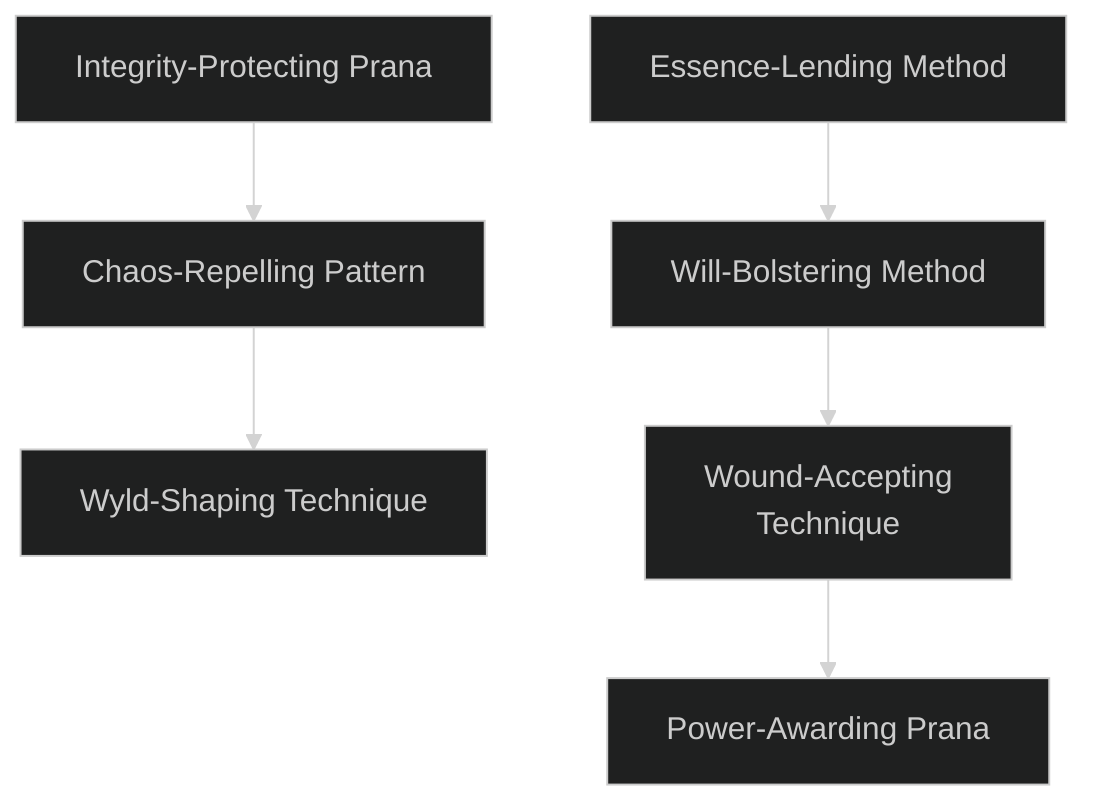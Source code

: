 ---
config:
  theme: dark
---

flowchart TD

    integrity_protecting_prana[Integrity-Protecting Prana]
    click integrity_protecting_prana callback "
        Integrity-Protecting Prana<br>
        <br>
        Cost: 5 motes, 1 Willpower<br>
        Duration: One day<br>
        Type: Simple<br>
        Minimum Lore: 1<br>
        Minimum Essence: 1<br>
        Prerequisite Charms: None<br>
        <br>
        Exposure to Wyld energies can cause hallucinations,
        psychological dependency, insanity and even terrible mutations.
        Through the use of this Charm, the character makes her
        person proof against the influence of Wyld energies. While
        the Charm is in effect, her mind and body cannot be warped
        or twisted by the power of the Wyld. Note that, while the
        character's shape and sanity are protected, her body can still
        be torn asunder by Wyld-spawned phenomenon; the whirling
        walls of fire and thunder and the 100-headed snake
        monsters with burning chalcedony eyes are quite real.<br>
        Similarly, her possessions are vulnerable, though the
        protective effect of the Charm does seem to spill over to them
        slightly. A character's sword will turn into a snake that hisses
        and slithers off rather than an asp that bites her hand, and her
        armor will suddenly become gossamer spiderwebs rather than
        sheets of rotting gristle full of carnivorous maggots.
        "

    integrity_protecting_prana --> chaos_repelling_pattern[Chaos-Repelling Pattern]
    click chaos_repelling_pattern callback "
        Chaos-Repelling Pattern<br>
        <br>
        Cost: 10 motes, 1 Willpower<br>
        Duration: One hour<br>
        Type: Simple<br>
        Minimum Lore: 3<br>
        Minimum Essence: 2<br>
        Prerequisite Charms: Integrity-Protecting Prana<br>
        <br>
        Through the use of this Charm, the character protects
        his possessions from the warping influence of the Wyld.
        While the Charm lasts, the character and his goods (an
        amount which can equal a fully laden horse if the character
        is mounted) can sojourn in even the most fluid areas of the
        Wyld without worry that they will suddenly become something
        other than what they currently are.<br>
        Note again that Wyld-spawned phenomenon are not
        warded against, though the Charm makes certain sorts of
        mishaps (falling into the sky, having the ground suddenly
        open up to become a pit of mechanical alligators) quite
        unlikely. The character may be blasted asunder or eaten
        and digested, but up and down will continue to mean the
        same thing, and his feet will tend to always land on a stable,
        solid object of some sort. Any character trying to lead a
        horse into a deep Wyld area had better have the Spirit-Steadying
        Assurances Charm or something similar.
        "

    chaos_repelling_pattern --> wyld_shaping_technique[Wyld-Shaping Technique]
    click wyld_shaping_technique callback "
        Wyld-Shaping Technique<br>
        <br>
        Cost: 20 motes, 1 Willpower<br>
        Duration: Instant<br>
        Type: Simple<br>
        Minimum Lore: 5<br>
        Minimum Essence: 3<br>
        Prerequisite Charms: Chaos-Repelling Pattern<br>
        <br>
        There are few of their abilities that the Exalted fear
        using. They are, after all, the anointed of the gods. They do
        not command Essence, it flows to match their desire. Even
        the most serious sorts of negligence or mistakes are only
        likely to lead to wild mood swings and misbehavior, not a
        grisly death. But even in the days of the Old Realm, the
        most powerful Solar Exalted used this Charm sparingly.<br>
        A character using this Charm can shape the primordial
        chaos, the inchoate precursor of reality, to his whim.
        Obviously, this Charm does not work in areas where the
        fabric of reality is already set — it must be used in the
        deepest, most fluid Wyld zones or else at the edge of the
        world, forcing shape into the teeth of the howling storm.<br>
        To activate this Charm, the character sets foot in the
        unformed substance of reality and wills it to take shape as he
        commands. The player rolls his character's Essence. Wyld-
        Shaping Technique is an extended action, with the cost of the
        Charm paid for each roll. The number of successes required is
        up to the Storyteller. The character can create nearly any-
        thing — a Demesne, a giant factory that produces golem
        warriors, a bag of diamonds as big as potatoes — but the larger
        and more powerful the thing he wishes to create, the more
        successes the player must roll. A single success would create
        a bag of diamonds or a talent of gold, while three successes
        would create a Demesne, a keep or a talent of one of the Five
        Magical Materials. Five successes would create a fortress, an
        enchanted forest complete with magical inhabitants or the
        aforementioned manufactory for golem warriors.<br>
        If the player botches at any time, horrible side effects result
        as reality shapes to the character's subconscious whims. It may
        take the shape of his fears or simply coalesce in some horrifically
        wrong fashion - the specifics are up to the Storyteller. They
        are rarely pleasant and often worse than fatal.<br>
        Objects created in this fashion are freshly minted. Lacking
        roots in reality, they are more subject to the gnawing of chaos
        than other items. This instability is really only a problem for
        large structures such as fortresses and cities - if such places are
        left unpeopled and not made part of the complex interplay of
        contact that makes up existence, they will slowly dissolve back
        into the chaos from which they sprang.
        "

    essence_lending_method[Essence-Lending Method]
    click essence_lending_method callback "
        Essence-Lending Method<br>
        <br>
        Cost: 3 motes<br>
        Duration: Instant<br>
        Type: Simple<br>
        Minimum Lore: 1<br>
        Minimum Essence: 1<br>
        Prerequisite Charms: None<br>
        <br>
        No Exalted is an island. Through the use of this Charm, a
        character can transfer Essence motes to another character. Touse
        this Charm, the character must spend a turn in skin-to-skin
        contact with the target and burn 3 motes of Essence to power the
        Charm. She may then transfer to the target motes of Essence
        equal to 3 x her permanent Essence score. This Essence may not
        cause the target's Essence pool to rise above its normal maximum.
        If the target cannot accept all the transferred Essence, then the
        excess dissipates harmlessly. Characters may activate this Charm
        over successive turns to transfer large quantities of Essence but
        must pay the 3 motes for each tum the Charm is in use.
        "

    essence_lending_method --> will_bolstering_method[Will-Bolstering Method]
    click will_bolstering_method callback "
        Will-Bolstering Method<br>
        <br>
        Cost: 5 motes, 1 Willpower<br>
        Duration: Instant<br>
        Type: Simple<br>
        Minimum Lore: 2<br>
        Minimum Essence: 2<br>
        Prerequisite Charms: Essence-Lending Method<br>
        <br>
        Exalted can share more than simple power. The touch
        of a Solar can bring new strength to the downcast heart and
        new courage to the terrified. To use this Charm, the
        character must be in skin-to-skin contact with the target
        for a turn and must spend the Essence and Willpower to
        power the Charm. The character may then transfer a
        number of points of temporary Willpower to the target
        equal to the highest Virtue that the two of them share.<br>
        For Example: Dace is transferring Willpower to Swan.
        Dace has Valor 4, Conviction 2, Compassion 3, Temperance
        2. Swan has Valor 3, Conviction 2, Compassion 2, Temper-
        ance 3. Dace can transfer up to three points of Temporary
        Willpower to Swan, one for each dot they share in Valor.<br>
        As with Essence-Lending Method, above, the Will-Bolstering
        Method cannot cause a character's temporary Willpower
        to rise above its normal maximum. Excess points are wasted.
        "

    will_bolstering_method --> wound_accepting_technique[Wound-Accepting<br>Technique]
    click wound_accepting_technique callback "
        Wound-Accepting Technique<br>
        <br>
        Cost: 3 motes per health level, 1 Willpower<br>
        Duration: Instant<br>
        Type: Simple<br>
        Minimum Lore: 3<br>
        Minimum Essence: 2<br>
        Prerequisite Charms: Will-Bolstering Method<br>
        <br>
        Through the use of this Charm, the Exalted can give the
        gift of his very life energy. The character must be in skin-to-skin
        contact with the target for a turn and must spend a point of
        temporary Willpower and the appropriate amount of Essence.
        The Exalted using the Charm immediately takes a number of
        health levels of bashing damage, and the target of the Charm
        immediately heals a like number of levels of bashing or lethal
        damage. Exalted cannot share more health levels than the
        lower of the two character's Staminas. This Charm cannot heal
        aggravated damage, nor can it cause a character to gain more
        health levels than she would normally have. Exalted can, in
        fact, kill themselves through the use of this Charm.
        "

    wound_accepting_technique --> power_awarding_prana[Power-Awarding Prana]
    click power_awarding_prana callback "
        Power-Awarding Prana<br>
        <br>
        Cost: 5 mote, 1 Willpower, 1 experience point<br>
        Duration: One day<br>
        Type: Simple<br>
        Minimum Lore: 5<br>
        Minimum Essence: 3<br>
        Prerequisite Charms: Wound-Accepting Technique<br>
        <br>
        Through the use of this Charm, the Exalted can lend some
        of her power to a normal mortal recipient. For each point of the
        loaning character's Essence, he can loan one Charm to the
        target. The target must have the appropriate minimum Ability
        to use the Charm, and if the Charms lent have prerequisite
        Charms, then the target must be lent those as well. The Charms
        draw directly on the Essence of the Exalted who lent them, but
        the recipient must pay any non-Essence costs. While the
        Charms are lent, the Exalted cannot use them. The Exalted can
        end the effect of this Charm and recall her power at any time.
        During the First Age, Exalted often used this ability to bolster
        their lictors and pages for important tasks.
        "